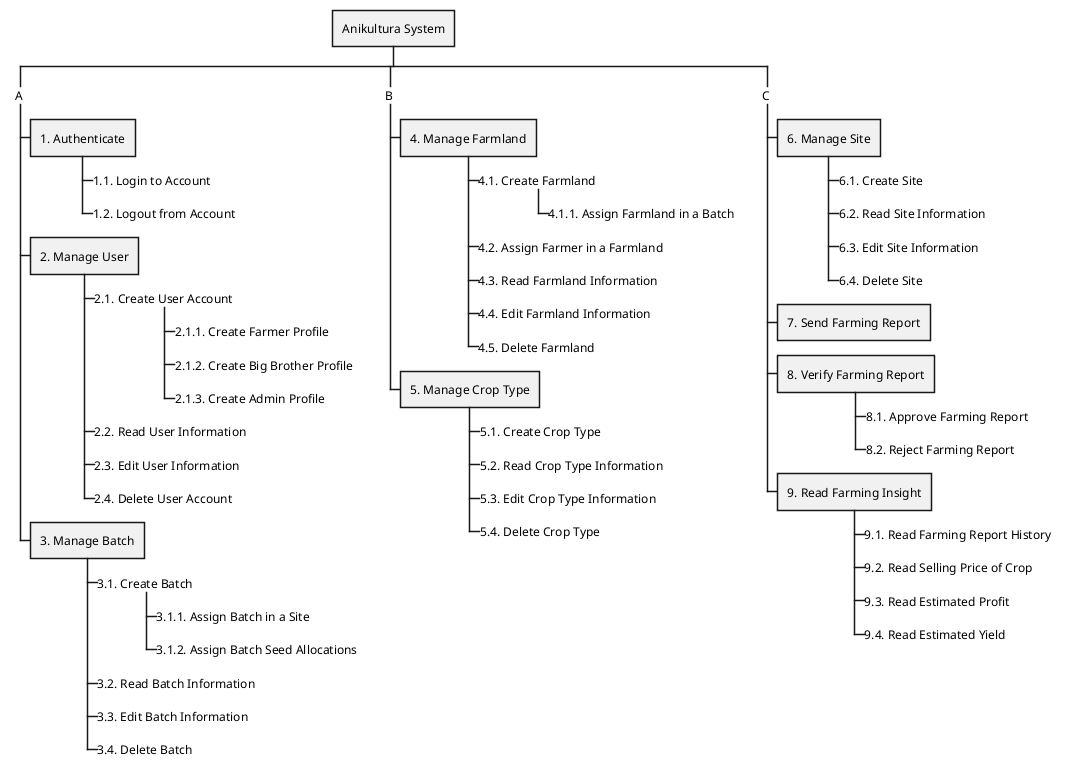 @startwbs

* Anikultura System

**_ A

*** 1. Authenticate
****_ 1.1. Login to Account
****_ 1.2. Logout from Account

*** 2. Manage User
****_ 2.1. Create User Account
*****_ 2.1.1. Create Farmer Profile
*****_ 2.1.2. Create Big Brother Profile
*****_ 2.1.3. Create Admin Profile
****_ 2.2. Read User Information
****_ 2.3. Edit User Information
****_ 2.4. Delete User Account

*** 3. Manage Batch
****_ 3.1. Create Batch
*****_ 3.1.1. Assign Batch in a Site
*****_ 3.1.2. Assign Batch Seed Allocations
****_ 3.2. Read Batch Information
****_ 3.3. Edit Batch Information
****_ 3.4. Delete Batch

**_ B
    
*** 4. Manage Farmland
****_ 4.1. Create Farmland
*****_ 4.1.1. Assign Farmland in a Batch
****_ 4.2. Assign Farmer in a Farmland
****_ 4.3. Read Farmland Information
****_ 4.4. Edit Farmland Information
****_ 4.5. Delete Farmland

*** 5. Manage Crop Type
****_ 5.1. Create Crop Type
****_ 5.2. Read Crop Type Information
****_ 5.3. Edit Crop Type Information
****_ 5.4. Delete Crop Type

**_ C

*** 6. Manage Site
****_ 6.1. Create Site
****_ 6.2. Read Site Information
****_ 6.3. Edit Site Information
****_ 6.4. Delete Site

*** 7. Send Farming Report

*** 8. Verify Farming Report
****_ 8.1. Approve Farming Report
****_ 8.2. Reject Farming Report

*** 9. Read Farming Insight
****_ 9.1. Read Farming Report History
****_ 9.2. Read Selling Price of Crop
****_ 9.3. Read Estimated Profit
****_ 9.4. Read Estimated Yield

@endwbs

